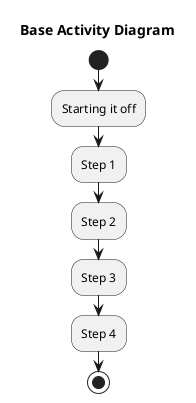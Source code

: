 @startuml ActivityBase

title Base Activity Diagram

start

:Starting it off;
:Step 1;
:Step 2;
:Step 3;
:Step 4;

stop

' NOTES:
' - Conditionals

@enduml
